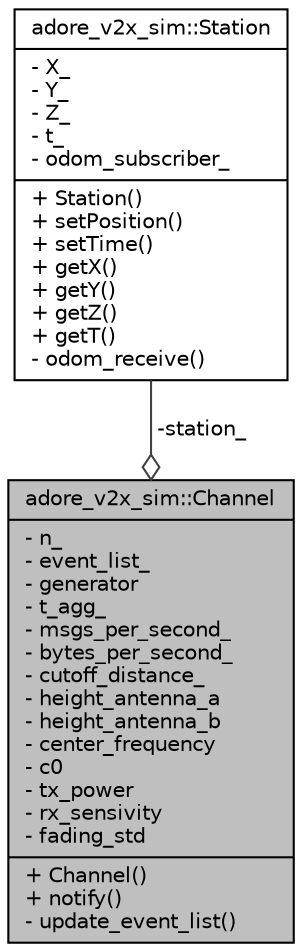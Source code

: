 digraph "adore_v2x_sim::Channel"
{
 // LATEX_PDF_SIZE
  edge [fontname="Helvetica",fontsize="10",labelfontname="Helvetica",labelfontsize="10"];
  node [fontname="Helvetica",fontsize="10",shape=record];
  Node1 [label="{adore_v2x_sim::Channel\n|- n_\l- event_list_\l- generator\l- t_agg_\l- msgs_per_second_\l- bytes_per_second_\l- cutoff_distance_\l- height_antenna_a\l- height_antenna_b\l- center_frequency\l- c0\l- tx_power\l- rx_sensivity\l- fading_std\l|+ Channel()\l+ notify()\l- update_event_list()\l}",height=0.2,width=0.4,color="black", fillcolor="grey75", style="filled", fontcolor="black",tooltip=" "];
  Node2 -> Node1 [color="grey25",fontsize="10",style="solid",label=" -station_" ,arrowhead="odiamond",fontname="Helvetica"];
  Node2 [label="{adore_v2x_sim::Station\n|- X_\l- Y_\l- Z_\l- t_\l- odom_subscriber_\l|+ Station()\l+ setPosition()\l+ setTime()\l+ getX()\l+ getY()\l+ getZ()\l+ getT()\l- odom_receive()\l}",height=0.2,width=0.4,color="black", fillcolor="white", style="filled",URL="$classadore__v2x__sim_1_1Station.html",tooltip=" "];
}
